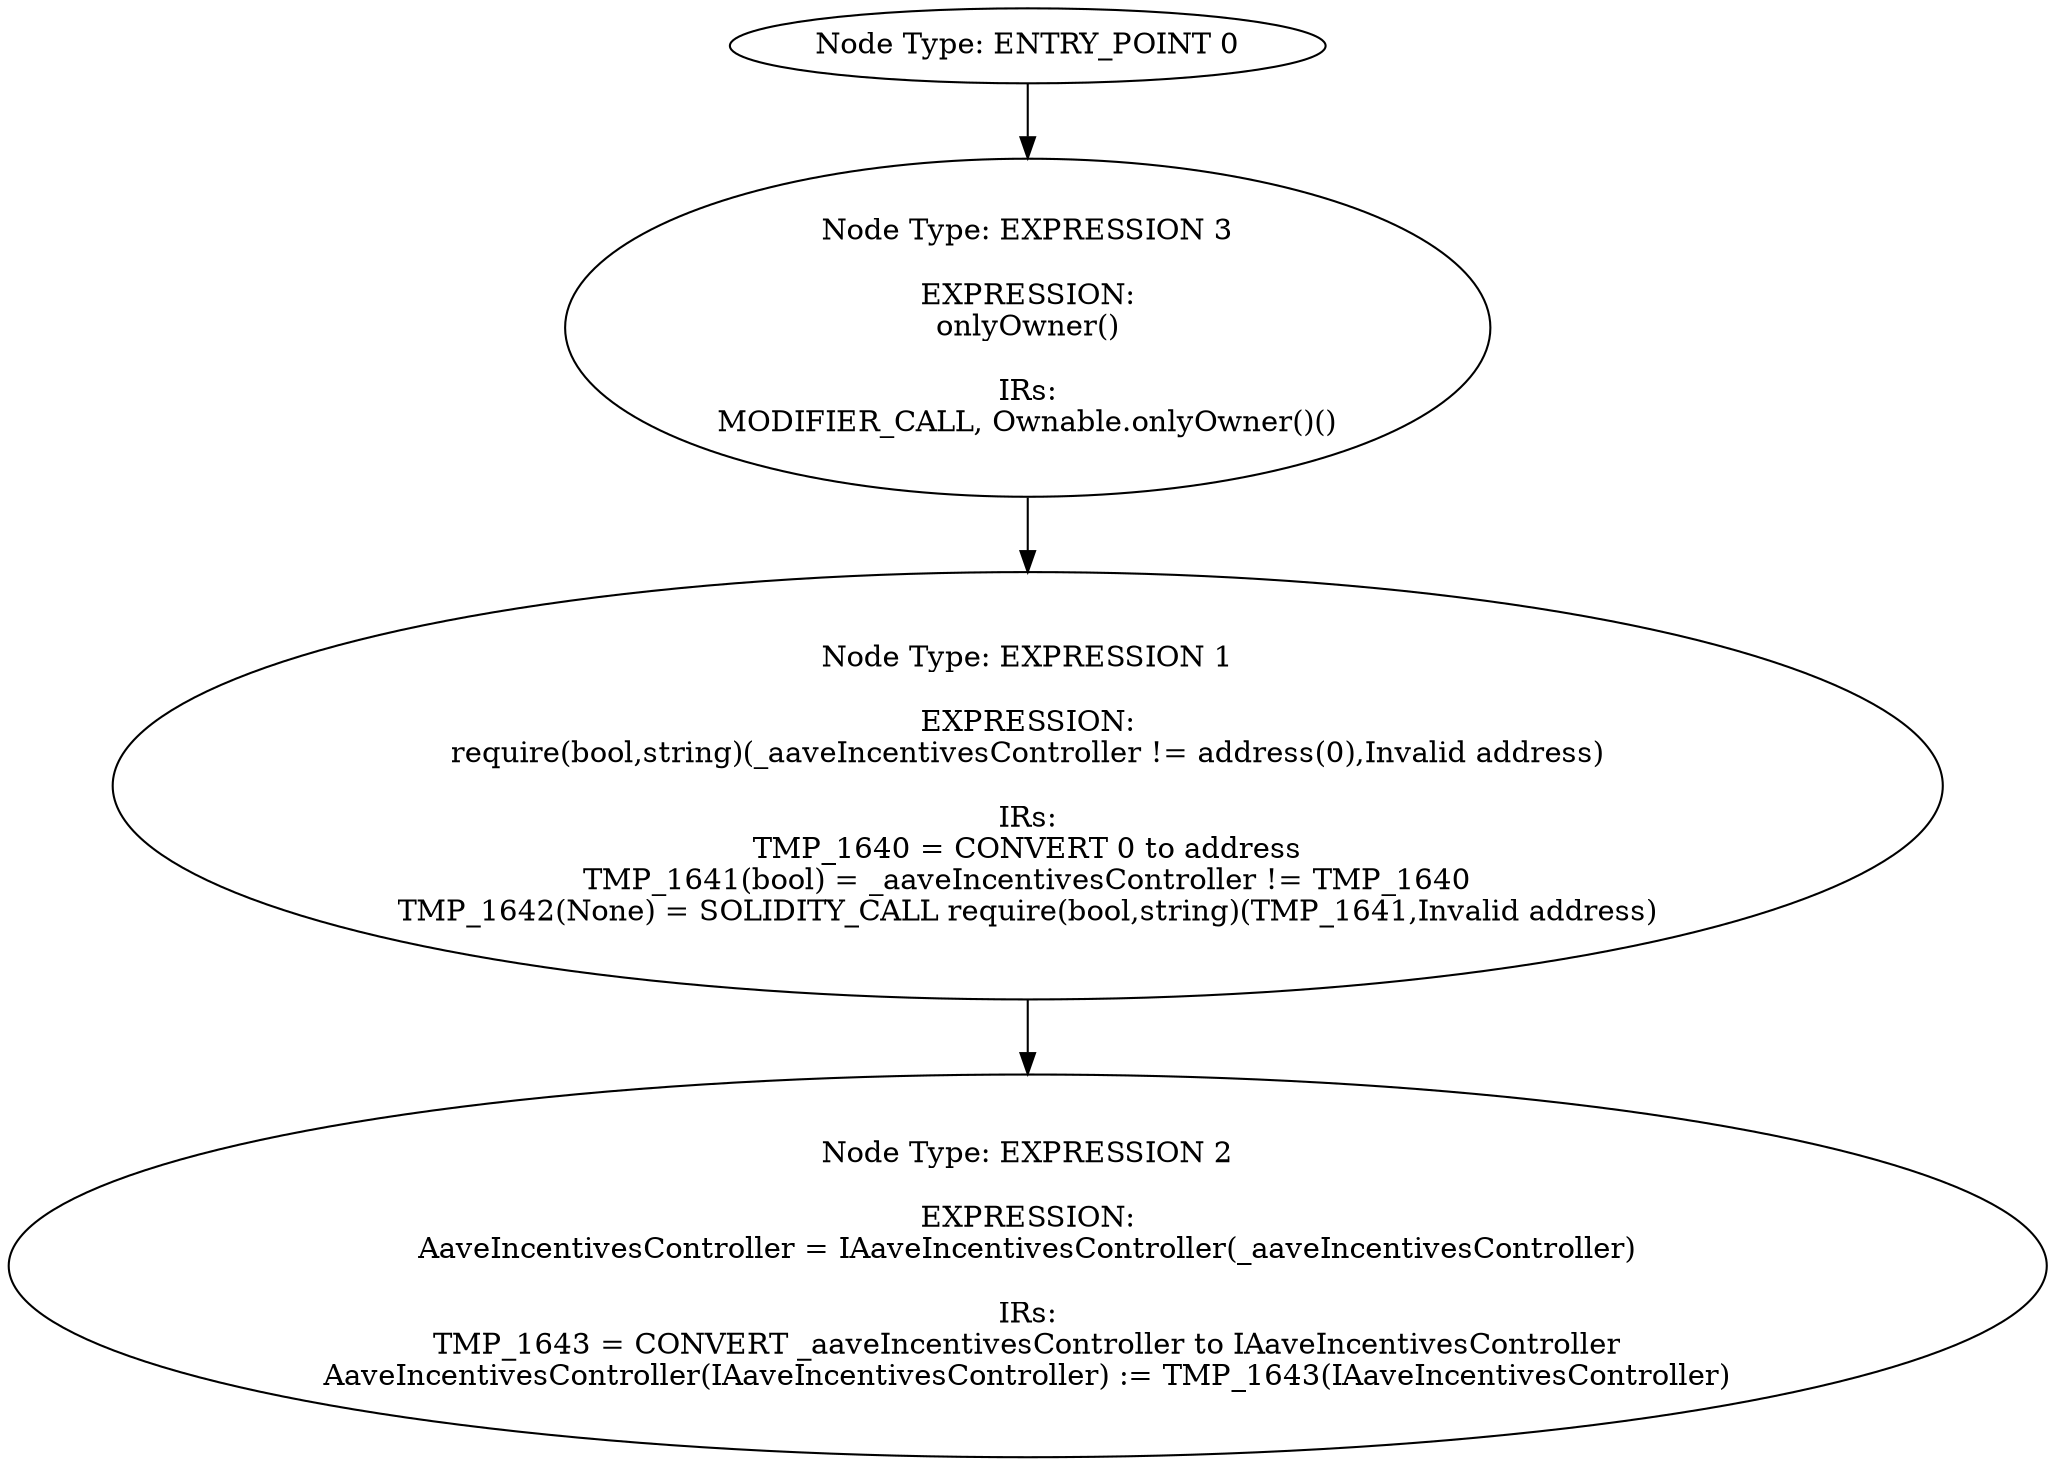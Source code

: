 digraph{
0[label="Node Type: ENTRY_POINT 0
"];
0->3;
1[label="Node Type: EXPRESSION 1

EXPRESSION:
require(bool,string)(_aaveIncentivesController != address(0),Invalid address)

IRs:
TMP_1640 = CONVERT 0 to address
TMP_1641(bool) = _aaveIncentivesController != TMP_1640
TMP_1642(None) = SOLIDITY_CALL require(bool,string)(TMP_1641,Invalid address)"];
1->2;
2[label="Node Type: EXPRESSION 2

EXPRESSION:
AaveIncentivesController = IAaveIncentivesController(_aaveIncentivesController)

IRs:
TMP_1643 = CONVERT _aaveIncentivesController to IAaveIncentivesController
AaveIncentivesController(IAaveIncentivesController) := TMP_1643(IAaveIncentivesController)"];
3[label="Node Type: EXPRESSION 3

EXPRESSION:
onlyOwner()

IRs:
MODIFIER_CALL, Ownable.onlyOwner()()"];
3->1;
}

